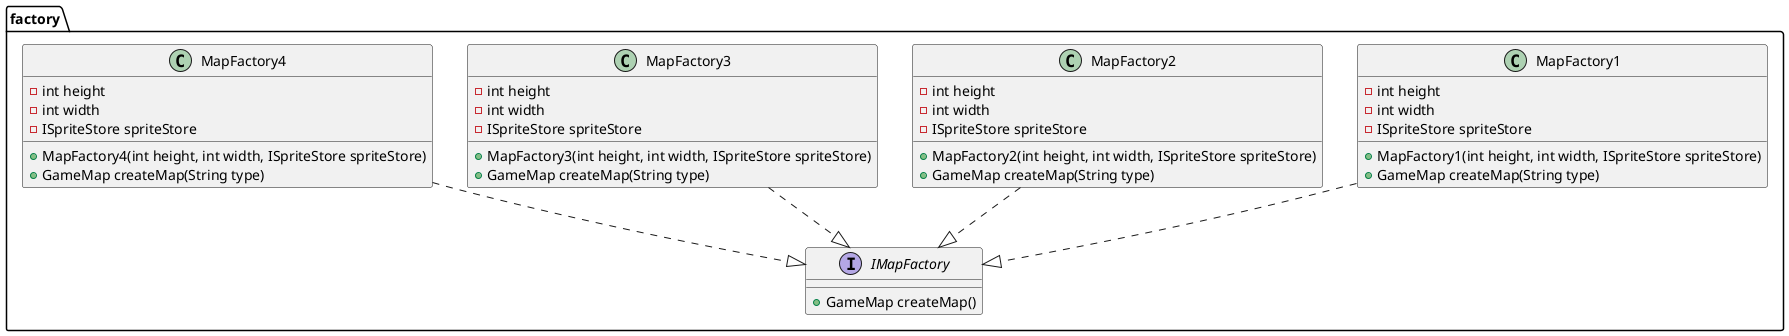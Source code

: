 @startuml
package factory {
    class MapFactory1 {
        - int height
        - int width
        - ISpriteStore spriteStore
        + MapFactory1(int height, int width, ISpriteStore spriteStore)
        + GameMap createMap(String type)
    }

    class MapFactory2 {
        - int height
        - int width
        - ISpriteStore spriteStore
        + MapFactory2(int height, int width, ISpriteStore spriteStore)
        + GameMap createMap(String type)
    }

    class MapFactory3 {
            - int height
            - int width
            - ISpriteStore spriteStore
            + MapFactory3(int height, int width, ISpriteStore spriteStore)
            + GameMap createMap(String type)
    }

    class MapFactory4 {
            - int height
            - int width
            - ISpriteStore spriteStore
            + MapFactory4(int height, int width, ISpriteStore spriteStore)
            + GameMap createMap(String type)
        }



    interface IMapFactory {
        + GameMap createMap()
    }
}

MapFactory1 ..|> IMapFactory
MapFactory2 ..|> IMapFactory
MapFactory3 ..|> IMapFactory
MapFactory4 ..|> IMapFactory

@enduml